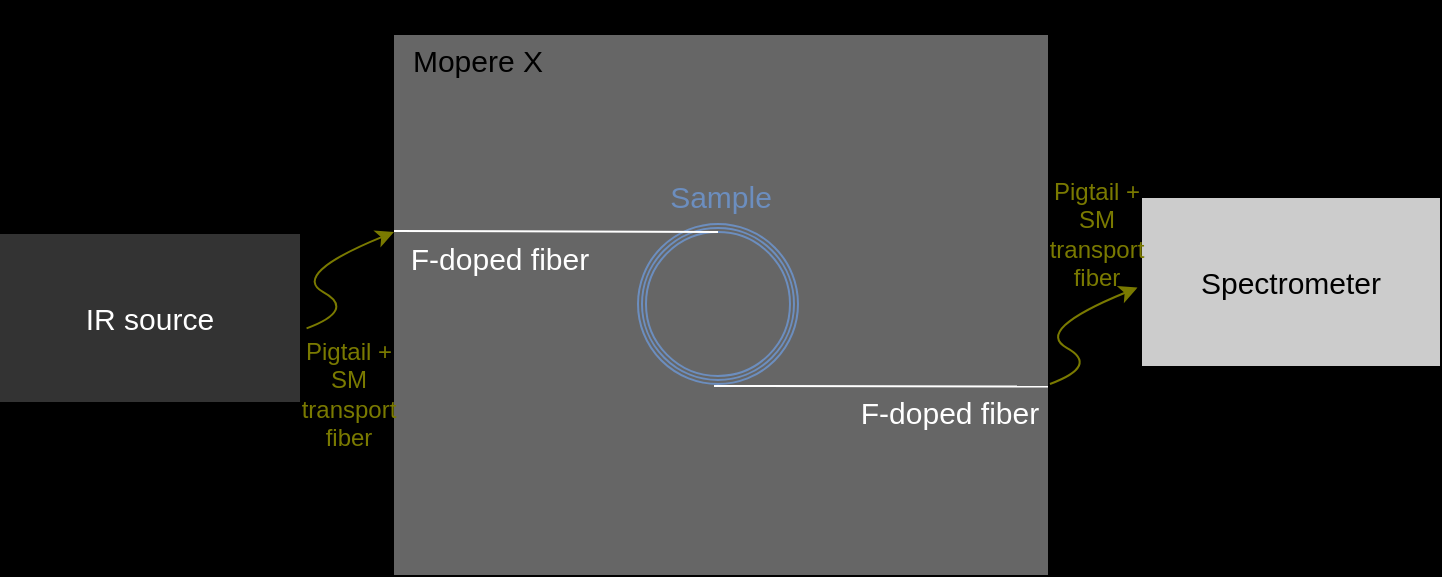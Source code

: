 <mxfile version="22.1.5" type="github">
  <diagram name="Page-1" id="iv4guCwm0LoyRA_EEI2z">
    <mxGraphModel dx="1275" dy="472" grid="0" gridSize="10" guides="1" tooltips="1" connect="1" arrows="1" fold="1" page="0" pageScale="1" pageWidth="850" pageHeight="1100" background="#000000" math="0" shadow="0">
      <root>
        <mxCell id="0" />
        <mxCell id="1" parent="0" />
        <mxCell id="CskqQs5SDKcCrog3nOrW-3" value="&lt;font style=&quot;font-size: 15px;&quot;&gt;IR source&lt;/font&gt;" style="rounded=0;whiteSpace=wrap;html=1;fillColor=#333333;strokeColor=none;fontColor=#ffffff;glass=0;gradientColor=none;" vertex="1" parent="1">
          <mxGeometry x="-60" y="219" width="150" height="84" as="geometry" />
        </mxCell>
        <mxCell id="CskqQs5SDKcCrog3nOrW-4" value="" style="rounded=0;whiteSpace=wrap;html=1;fillColor=#666666;strokeColor=none;fontColor=#ffffff;" vertex="1" parent="1">
          <mxGeometry x="137" y="119.5" width="327" height="270" as="geometry" />
        </mxCell>
        <mxCell id="CskqQs5SDKcCrog3nOrW-6" value="" style="ellipse;whiteSpace=wrap;html=1;aspect=fixed;fillColor=none;strokeColor=#6c8ebf;" vertex="1" parent="1">
          <mxGeometry x="259" y="214" width="80" height="80" as="geometry" />
        </mxCell>
        <mxCell id="CskqQs5SDKcCrog3nOrW-7" value="" style="ellipse;whiteSpace=wrap;html=1;aspect=fixed;fillColor=none;strokeColor=#6c8ebf;" vertex="1" parent="1">
          <mxGeometry x="261" y="216" width="76" height="76" as="geometry" />
        </mxCell>
        <mxCell id="CskqQs5SDKcCrog3nOrW-8" value="" style="ellipse;whiteSpace=wrap;html=1;aspect=fixed;shadow=0;fillColor=none;strokeColor=#6C8EBF;" vertex="1" parent="1">
          <mxGeometry x="263" y="218" width="72" height="72" as="geometry" />
        </mxCell>
        <mxCell id="CskqQs5SDKcCrog3nOrW-9" value="" style="curved=1;endArrow=classic;html=1;rounded=0;strokeColor=#7A7A00;entryX=-0.007;entryY=0.353;entryDx=0;entryDy=0;entryPerimeter=0;" edge="1" parent="1">
          <mxGeometry width="50" height="50" relative="1" as="geometry">
            <mxPoint x="93.29" y="266.19" as="sourcePoint" />
            <mxPoint x="137.001" y="218.0" as="targetPoint" />
            <Array as="points">
              <mxPoint x="118" y="257" />
              <mxPoint x="85.29" y="239.19" />
            </Array>
          </mxGeometry>
        </mxCell>
        <mxCell id="CskqQs5SDKcCrog3nOrW-12" value="" style="endArrow=none;html=1;rounded=0;entryX=0.5;entryY=0;entryDx=0;entryDy=0;exitX=0;exitY=0.363;exitDx=0;exitDy=0;exitPerimeter=0;strokeColor=#FFFFFF;" edge="1" parent="1" source="CskqQs5SDKcCrog3nOrW-4" target="CskqQs5SDKcCrog3nOrW-8">
          <mxGeometry width="50" height="50" relative="1" as="geometry">
            <mxPoint x="183" y="289" as="sourcePoint" />
            <mxPoint x="233" y="239" as="targetPoint" />
          </mxGeometry>
        </mxCell>
        <mxCell id="CskqQs5SDKcCrog3nOrW-13" value="" style="endArrow=none;html=1;rounded=0;entryX=1;entryY=0.651;entryDx=0;entryDy=0;entryPerimeter=0;strokeColor=#FFFFFF;" edge="1" parent="1" target="CskqQs5SDKcCrog3nOrW-4">
          <mxGeometry width="50" height="50" relative="1" as="geometry">
            <mxPoint x="297" y="295" as="sourcePoint" />
            <mxPoint x="460" y="294" as="targetPoint" />
          </mxGeometry>
        </mxCell>
        <mxCell id="CskqQs5SDKcCrog3nOrW-14" value="" style="curved=1;endArrow=classic;html=1;rounded=0;strokeColor=#7A7A00;entryX=-0.007;entryY=0.353;entryDx=0;entryDy=0;entryPerimeter=0;" edge="1" parent="1">
          <mxGeometry width="50" height="50" relative="1" as="geometry">
            <mxPoint x="465" y="294" as="sourcePoint" />
            <mxPoint x="508.711" y="245.81" as="targetPoint" />
            <Array as="points">
              <mxPoint x="489.71" y="284.81" />
              <mxPoint x="457" y="267" />
            </Array>
          </mxGeometry>
        </mxCell>
        <mxCell id="CskqQs5SDKcCrog3nOrW-15" value="&lt;div style=&quot;font-size: 15px;&quot;&gt;Spectrometer&lt;/div&gt;" style="rounded=0;whiteSpace=wrap;html=1;fillColor=#CCCCCC;strokeColor=none;" vertex="1" parent="1">
          <mxGeometry x="511" y="201" width="149" height="84" as="geometry" />
        </mxCell>
        <mxCell id="CskqQs5SDKcCrog3nOrW-16" value="&lt;font style=&quot;font-size: 15px;&quot;&gt;Mopere X&lt;/font&gt;" style="rounded=0;whiteSpace=wrap;html=1;fillColor=none;strokeColor=none;" vertex="1" parent="1">
          <mxGeometry x="119" y="102" width="120" height="60" as="geometry" />
        </mxCell>
        <mxCell id="CskqQs5SDKcCrog3nOrW-17" value="&lt;font color=&quot;#7a7a00&quot;&gt;Pigtail + SM transport fiber&lt;br&gt;&lt;/font&gt;" style="rounded=0;whiteSpace=wrap;html=1;fillColor=none;strokeColor=none;" vertex="1" parent="1">
          <mxGeometry x="92" y="261" width="45" height="76" as="geometry" />
        </mxCell>
        <mxCell id="CskqQs5SDKcCrog3nOrW-20" value="&lt;font color=&quot;#6c8ebf&quot; style=&quot;font-size: 15px;&quot;&gt;Sample&lt;/font&gt;" style="rounded=0;whiteSpace=wrap;html=1;fillColor=none;strokeColor=none;" vertex="1" parent="1">
          <mxGeometry x="228" y="181" width="145" height="37" as="geometry" />
        </mxCell>
        <mxCell id="CskqQs5SDKcCrog3nOrW-21" value="&lt;font style=&quot;font-size: 15px;&quot; color=&quot;#ffffff&quot;&gt;F-doped fiber&lt;/font&gt;" style="rounded=0;whiteSpace=wrap;html=1;fillColor=none;strokeColor=none;" vertex="1" parent="1">
          <mxGeometry x="130" y="201" width="120" height="60" as="geometry" />
        </mxCell>
        <mxCell id="CskqQs5SDKcCrog3nOrW-24" value="&lt;font style=&quot;font-size: 15px;&quot; color=&quot;#ffffff&quot;&gt;F-doped fiber&lt;/font&gt;" style="rounded=0;whiteSpace=wrap;html=1;fillColor=none;strokeColor=none;" vertex="1" parent="1">
          <mxGeometry x="355" y="278" width="120" height="60" as="geometry" />
        </mxCell>
        <mxCell id="CskqQs5SDKcCrog3nOrW-25" value="&lt;font color=&quot;#7a7a00&quot;&gt;Pigtail + SM transport fiber&lt;br&gt;&lt;/font&gt;" style="rounded=0;whiteSpace=wrap;html=1;fillColor=none;strokeColor=none;" vertex="1" parent="1">
          <mxGeometry x="466" y="181" width="45" height="76" as="geometry" />
        </mxCell>
      </root>
    </mxGraphModel>
  </diagram>
</mxfile>
